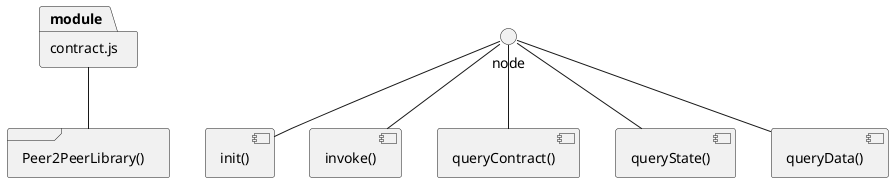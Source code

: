 @startuml
package module as "contract.js"
frame contract as "Peer2PeerLibrary()"
component init as "init()"
component invoke as "invoke()"
component queryContract as "queryContract()"
component queryState as "queryState()"
component queryData as "queryData()"

module -- contract
node -- init
node -- invoke
node -- queryContract
node -- queryState
node -- queryData
@enduml